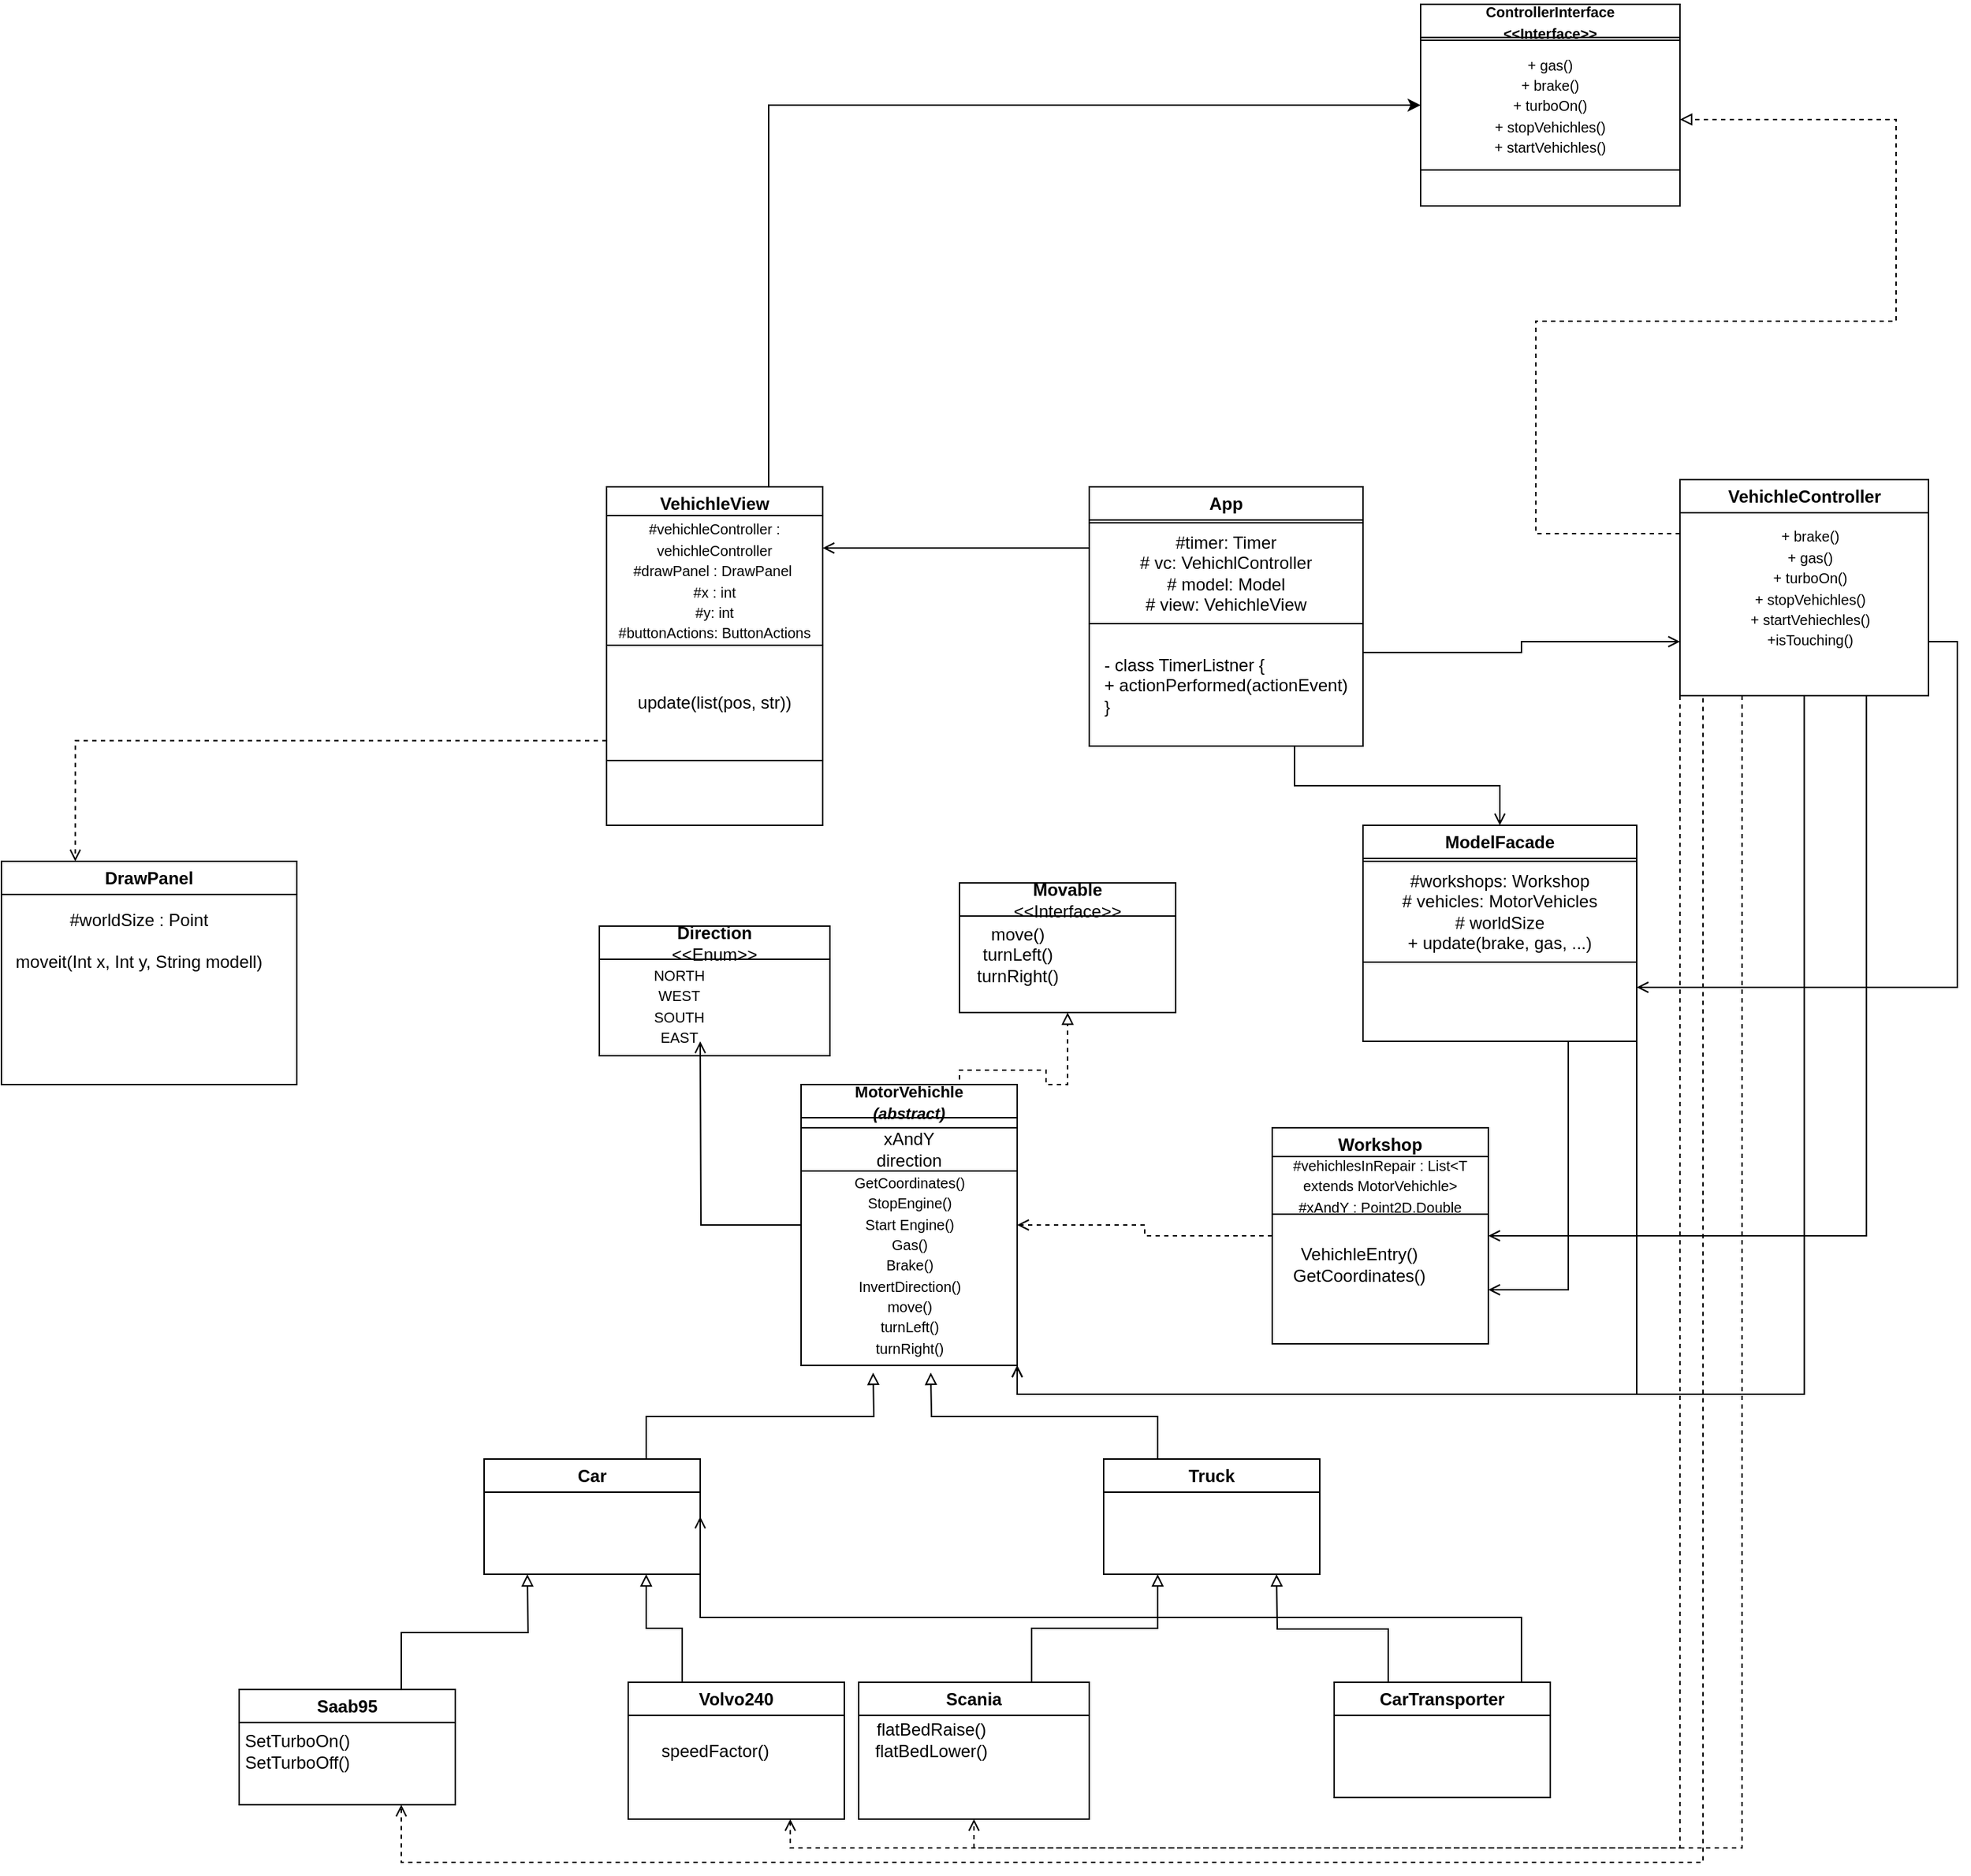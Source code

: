 <mxfile version="26.0.16">
  <diagram name="Sida-1" id="O3aQNMsKOw8vMfohSHEY">
    <mxGraphModel dx="2216" dy="1922" grid="1" gridSize="10" guides="1" tooltips="1" connect="1" arrows="1" fold="1" page="1" pageScale="1" pageWidth="827" pageHeight="1169" math="0" shadow="0">
      <root>
        <mxCell id="0" />
        <mxCell id="1" parent="0" />
        <mxCell id="-qv5VdQHlMRKxFQB7tNi-53" style="edgeStyle=orthogonalEdgeStyle;rounded=0;orthogonalLoop=1;jettySize=auto;html=1;exitX=0.75;exitY=1;exitDx=0;exitDy=0;entryX=1;entryY=0.5;entryDx=0;entryDy=0;endArrow=open;endFill=0;" parent="1" source="-qv5VdQHlMRKxFQB7tNi-2" target="-qv5VdQHlMRKxFQB7tNi-22" edge="1">
          <mxGeometry relative="1" as="geometry" />
        </mxCell>
        <mxCell id="NNkbsPLbsyEdoEFeL6_e-37" style="edgeStyle=orthogonalEdgeStyle;rounded=0;orthogonalLoop=1;jettySize=auto;html=1;exitX=0;exitY=1;exitDx=0;exitDy=0;entryX=0.5;entryY=1;entryDx=0;entryDy=0;dashed=1;endArrow=open;endFill=0;" parent="1" source="-qv5VdQHlMRKxFQB7tNi-2" target="-qv5VdQHlMRKxFQB7tNi-17" edge="1">
          <mxGeometry relative="1" as="geometry" />
        </mxCell>
        <mxCell id="NNkbsPLbsyEdoEFeL6_e-38" style="edgeStyle=orthogonalEdgeStyle;rounded=0;orthogonalLoop=1;jettySize=auto;html=1;exitX=0.25;exitY=1;exitDx=0;exitDy=0;entryX=0.75;entryY=1;entryDx=0;entryDy=0;dashed=1;endArrow=open;endFill=0;" parent="1" source="-qv5VdQHlMRKxFQB7tNi-2" target="-qv5VdQHlMRKxFQB7tNi-21" edge="1">
          <mxGeometry relative="1" as="geometry" />
        </mxCell>
        <mxCell id="NNkbsPLbsyEdoEFeL6_e-39" style="edgeStyle=orthogonalEdgeStyle;rounded=0;orthogonalLoop=1;jettySize=auto;html=1;exitX=0.5;exitY=1;exitDx=0;exitDy=0;entryX=0.75;entryY=1;entryDx=0;entryDy=0;dashed=1;endArrow=open;endFill=0;" parent="1" source="-qv5VdQHlMRKxFQB7tNi-2" target="-qv5VdQHlMRKxFQB7tNi-16" edge="1">
          <mxGeometry relative="1" as="geometry">
            <Array as="points">
              <mxPoint x="976" y="360" />
              <mxPoint x="73" y="360" />
            </Array>
          </mxGeometry>
        </mxCell>
        <mxCell id="NNkbsPLbsyEdoEFeL6_e-60" style="edgeStyle=orthogonalEdgeStyle;rounded=0;orthogonalLoop=1;jettySize=auto;html=1;exitX=0.5;exitY=1;exitDx=0;exitDy=0;entryX=1;entryY=1;entryDx=0;entryDy=0;endArrow=open;endFill=0;" parent="1" source="-qv5VdQHlMRKxFQB7tNi-2" target="-qv5VdQHlMRKxFQB7tNi-14" edge="1">
          <mxGeometry relative="1" as="geometry" />
        </mxCell>
        <mxCell id="L-3kuZEGTOur48hbd4_l-1" style="edgeStyle=orthogonalEdgeStyle;rounded=0;orthogonalLoop=1;jettySize=auto;html=1;exitX=1;exitY=0.75;exitDx=0;exitDy=0;entryX=1;entryY=0.75;entryDx=0;entryDy=0;endArrow=open;endFill=0;" edge="1" parent="1" source="-qv5VdQHlMRKxFQB7tNi-2" target="NNkbsPLbsyEdoEFeL6_e-69">
          <mxGeometry relative="1" as="geometry" />
        </mxCell>
        <mxCell id="-qv5VdQHlMRKxFQB7tNi-2" value="VehichleController" style="swimlane;whiteSpace=wrap;html=1;startSize=23;" parent="1" vertex="1">
          <mxGeometry x="960" y="-600" width="172.5" height="150" as="geometry" />
        </mxCell>
        <mxCell id="Wj8mXEGhw6E6jay1LkoU-9" value="&lt;font size=&quot;1&quot;&gt;+ brake()&lt;/font&gt;&lt;div&gt;&lt;font size=&quot;1&quot;&gt;+ gas()&lt;/font&gt;&lt;/div&gt;&lt;div&gt;&lt;font size=&quot;1&quot;&gt;+ turboOn()&lt;/font&gt;&lt;/div&gt;&lt;div&gt;&lt;font size=&quot;1&quot;&gt;+ stopVehichles()&lt;/font&gt;&lt;/div&gt;&lt;div&gt;&lt;font size=&quot;1&quot;&gt;+ startVehiechles()&lt;/font&gt;&lt;/div&gt;&lt;div&gt;&lt;font size=&quot;1&quot;&gt;+isTouching()&lt;/font&gt;&lt;/div&gt;" style="text;html=1;align=center;verticalAlign=middle;resizable=0;points=[];autosize=1;strokeColor=none;fillColor=none;" parent="-qv5VdQHlMRKxFQB7tNi-2" vertex="1">
          <mxGeometry x="35" y="25" width="110" height="100" as="geometry" />
        </mxCell>
        <mxCell id="-qv5VdQHlMRKxFQB7tNi-4" value="DrawP&lt;span style=&quot;background-color: transparent; color: light-dark(rgb(0, 0, 0), rgb(255, 255, 255));&quot;&gt;anel&lt;/span&gt;" style="swimlane;whiteSpace=wrap;html=1;startSize=23;" parent="1" vertex="1">
          <mxGeometry x="-205" y="-335" width="205" height="155" as="geometry" />
        </mxCell>
        <mxCell id="Wj8mXEGhw6E6jay1LkoU-16" value="&lt;div&gt;&lt;span style=&quot;background-color: transparent; color: light-dark(rgb(0, 0, 0), rgb(255, 255, 255));&quot;&gt;#worldSize : Point&lt;/span&gt;&lt;/div&gt;&lt;div&gt;&lt;span style=&quot;background-color: transparent; color: light-dark(rgb(0, 0, 0), rgb(255, 255, 255));&quot;&gt;&lt;br&gt;&lt;/span&gt;&lt;/div&gt;&lt;div&gt;&lt;span style=&quot;background-color: transparent; color: light-dark(rgb(0, 0, 0), rgb(255, 255, 255));&quot;&gt;moveit(Int x, Int y, String modell)&lt;/span&gt;&lt;/div&gt;" style="text;html=1;align=center;verticalAlign=middle;resizable=0;points=[];autosize=1;strokeColor=none;fillColor=none;" parent="-qv5VdQHlMRKxFQB7tNi-4" vertex="1">
          <mxGeometry y="25" width="190" height="60" as="geometry" />
        </mxCell>
        <mxCell id="-qv5VdQHlMRKxFQB7tNi-29" style="edgeStyle=orthogonalEdgeStyle;rounded=0;orthogonalLoop=1;jettySize=auto;html=1;exitX=0.75;exitY=0;exitDx=0;exitDy=0;endArrow=block;endFill=0;" parent="1" source="-qv5VdQHlMRKxFQB7tNi-5" edge="1">
          <mxGeometry relative="1" as="geometry">
            <mxPoint x="400" y="20" as="targetPoint" />
          </mxGeometry>
        </mxCell>
        <mxCell id="-qv5VdQHlMRKxFQB7tNi-5" value="Car" style="swimlane;whiteSpace=wrap;html=1;" parent="1" vertex="1">
          <mxGeometry x="130" y="80" width="150" height="80" as="geometry" />
        </mxCell>
        <mxCell id="-qv5VdQHlMRKxFQB7tNi-13" value="Direction&lt;div&gt;&lt;span style=&quot;font-weight: 400; text-wrap-mode: nowrap;&quot;&gt;&amp;lt;&amp;lt;Enum&amp;gt;&amp;gt;&lt;/span&gt;&lt;/div&gt;" style="swimlane;whiteSpace=wrap;html=1;" parent="1" vertex="1">
          <mxGeometry x="210" y="-290" width="160" height="90" as="geometry" />
        </mxCell>
        <mxCell id="rI27XSCHGnwgt4RzRacL-2" value="&lt;font style=&quot;font-size: 10px;&quot;&gt;NORTH&lt;/font&gt;&lt;div&gt;&lt;font style=&quot;font-size: 10px;&quot;&gt;WEST&lt;br&gt;SOUTH&lt;br&gt;EAST&lt;/font&gt;&lt;/div&gt;" style="text;html=1;align=center;verticalAlign=middle;resizable=0;points=[];autosize=1;strokeColor=none;fillColor=none;" parent="-qv5VdQHlMRKxFQB7tNi-13" vertex="1">
          <mxGeometry x="25" y="20" width="60" height="70" as="geometry" />
        </mxCell>
        <mxCell id="-qv5VdQHlMRKxFQB7tNi-36" style="edgeStyle=orthogonalEdgeStyle;rounded=0;orthogonalLoop=1;jettySize=auto;html=1;curved=0;endArrow=open;endFill=0;" parent="1" source="-qv5VdQHlMRKxFQB7tNi-14" edge="1">
          <mxGeometry relative="1" as="geometry">
            <mxPoint x="280" y="-210" as="targetPoint" />
          </mxGeometry>
        </mxCell>
        <mxCell id="-qv5VdQHlMRKxFQB7tNi-43" style="edgeStyle=orthogonalEdgeStyle;rounded=0;orthogonalLoop=1;jettySize=auto;html=1;exitX=0.75;exitY=0;exitDx=0;exitDy=0;entryX=0.5;entryY=1;entryDx=0;entryDy=0;endArrow=block;endFill=0;dashed=1;" parent="1" source="-qv5VdQHlMRKxFQB7tNi-14" target="-qv5VdQHlMRKxFQB7tNi-15" edge="1">
          <mxGeometry relative="1" as="geometry">
            <Array as="points">
              <mxPoint x="460" y="-180" />
              <mxPoint x="460" y="-190" />
              <mxPoint x="520" y="-190" />
              <mxPoint x="520" y="-180" />
              <mxPoint x="535" y="-180" />
            </Array>
          </mxGeometry>
        </mxCell>
        <mxCell id="-qv5VdQHlMRKxFQB7tNi-14" value="&lt;font style=&quot;font-size: 11px;&quot;&gt;MotorVehichle&lt;/font&gt;&lt;div&gt;&lt;font style=&quot;font-size: 11px;&quot;&gt;&lt;i&gt;(abstract)&lt;/i&gt;&lt;/font&gt;&lt;/div&gt;" style="swimlane;whiteSpace=wrap;html=1;" parent="1" vertex="1">
          <mxGeometry x="350" y="-180" width="150" height="195" as="geometry" />
        </mxCell>
        <mxCell id="-qv5VdQHlMRKxFQB7tNi-26" value="&lt;font style=&quot;font-size: 10px;&quot;&gt;GetCoordinates()&lt;/font&gt;&lt;div&gt;&lt;font style=&quot;font-size: 10px;&quot;&gt;StopEngine()&lt;/font&gt;&lt;/div&gt;&lt;div&gt;&lt;font style=&quot;font-size: 10px;&quot;&gt;Start Engine()&lt;/font&gt;&lt;/div&gt;&lt;div&gt;&lt;font style=&quot;font-size: 10px;&quot;&gt;Gas()&lt;/font&gt;&lt;/div&gt;&lt;div&gt;&lt;font style=&quot;font-size: 10px;&quot;&gt;Brake()&lt;/font&gt;&lt;/div&gt;&lt;div&gt;&lt;font style=&quot;font-size: 10px;&quot;&gt;InvertDirection()&lt;/font&gt;&lt;/div&gt;&lt;div&gt;&lt;font style=&quot;font-size: 10px;&quot;&gt;move()&lt;/font&gt;&lt;/div&gt;&lt;div&gt;&lt;font style=&quot;font-size: 10px;&quot;&gt;turnLeft()&lt;/font&gt;&lt;/div&gt;&lt;div&gt;&lt;font style=&quot;font-size: 10px;&quot;&gt;turnRight()&lt;/font&gt;&lt;/div&gt;" style="text;html=1;align=center;verticalAlign=middle;resizable=0;points=[];autosize=1;strokeColor=none;fillColor=none;" parent="-qv5VdQHlMRKxFQB7tNi-14" vertex="1">
          <mxGeometry x="25" y="55" width="100" height="140" as="geometry" />
        </mxCell>
        <mxCell id="Wj8mXEGhw6E6jay1LkoU-3" value="xAndY&lt;div&gt;direction&lt;/div&gt;" style="rounded=0;whiteSpace=wrap;html=1;" parent="-qv5VdQHlMRKxFQB7tNi-14" vertex="1">
          <mxGeometry y="30" width="150" height="30" as="geometry" />
        </mxCell>
        <mxCell id="-qv5VdQHlMRKxFQB7tNi-15" value="Movable&lt;div&gt;&lt;span style=&quot;font-weight: 400; text-wrap-mode: nowrap;&quot;&gt;&amp;lt;&amp;lt;Interface&amp;gt;&amp;gt;&lt;/span&gt;&lt;/div&gt;" style="swimlane;whiteSpace=wrap;html=1;startSize=23;" parent="1" vertex="1">
          <mxGeometry x="460" y="-320" width="150" height="90" as="geometry" />
        </mxCell>
        <mxCell id="rI27XSCHGnwgt4RzRacL-1" value="move()&lt;div&gt;turnLeft()&lt;/div&gt;&lt;div&gt;turnRight()&lt;/div&gt;" style="text;html=1;align=center;verticalAlign=middle;resizable=0;points=[];autosize=1;strokeColor=none;fillColor=none;" parent="-qv5VdQHlMRKxFQB7tNi-15" vertex="1">
          <mxGeometry y="20" width="80" height="60" as="geometry" />
        </mxCell>
        <mxCell id="-qv5VdQHlMRKxFQB7tNi-31" style="edgeStyle=orthogonalEdgeStyle;rounded=0;orthogonalLoop=1;jettySize=auto;html=1;exitX=0.75;exitY=0;exitDx=0;exitDy=0;endArrow=block;endFill=0;" parent="1" source="-qv5VdQHlMRKxFQB7tNi-16" edge="1">
          <mxGeometry relative="1" as="geometry">
            <mxPoint x="160" y="160" as="targetPoint" />
          </mxGeometry>
        </mxCell>
        <mxCell id="-qv5VdQHlMRKxFQB7tNi-16" value="Saab95" style="swimlane;whiteSpace=wrap;html=1;" parent="1" vertex="1">
          <mxGeometry x="-40" y="240" width="150" height="80" as="geometry" />
        </mxCell>
        <mxCell id="Wj8mXEGhw6E6jay1LkoU-4" value="SetTurboOn()&lt;div&gt;SetTurboOff()&lt;/div&gt;" style="text;html=1;align=center;verticalAlign=middle;resizable=0;points=[];autosize=1;strokeColor=none;fillColor=none;" parent="-qv5VdQHlMRKxFQB7tNi-16" vertex="1">
          <mxGeometry x="-10" y="22.5" width="100" height="40" as="geometry" />
        </mxCell>
        <mxCell id="-qv5VdQHlMRKxFQB7tNi-33" style="edgeStyle=orthogonalEdgeStyle;rounded=0;orthogonalLoop=1;jettySize=auto;html=1;exitX=0.75;exitY=0;exitDx=0;exitDy=0;entryX=0.25;entryY=1;entryDx=0;entryDy=0;endArrow=block;endFill=0;" parent="1" source="-qv5VdQHlMRKxFQB7tNi-17" target="-qv5VdQHlMRKxFQB7tNi-19" edge="1">
          <mxGeometry relative="1" as="geometry" />
        </mxCell>
        <mxCell id="-qv5VdQHlMRKxFQB7tNi-17" value="Scania" style="swimlane;whiteSpace=wrap;html=1;startSize=23;" parent="1" vertex="1">
          <mxGeometry x="390" y="235" width="160" height="95" as="geometry" />
        </mxCell>
        <mxCell id="Wj8mXEGhw6E6jay1LkoU-19" value="flatBedRaise()&lt;div&gt;flatBedLower()&lt;/div&gt;" style="text;html=1;align=center;verticalAlign=middle;resizable=0;points=[];autosize=1;strokeColor=none;fillColor=none;" parent="-qv5VdQHlMRKxFQB7tNi-17" vertex="1">
          <mxGeometry y="20" width="100" height="40" as="geometry" />
        </mxCell>
        <mxCell id="-qv5VdQHlMRKxFQB7tNi-30" style="edgeStyle=orthogonalEdgeStyle;rounded=0;orthogonalLoop=1;jettySize=auto;html=1;exitX=0.25;exitY=0;exitDx=0;exitDy=0;endArrow=block;endFill=0;" parent="1" source="-qv5VdQHlMRKxFQB7tNi-19" edge="1">
          <mxGeometry relative="1" as="geometry">
            <mxPoint x="440" y="20" as="targetPoint" />
          </mxGeometry>
        </mxCell>
        <mxCell id="-qv5VdQHlMRKxFQB7tNi-19" value="Truck" style="swimlane;whiteSpace=wrap;html=1;" parent="1" vertex="1">
          <mxGeometry x="560" y="80" width="150" height="80" as="geometry" />
        </mxCell>
        <mxCell id="-qv5VdQHlMRKxFQB7tNi-56" style="edgeStyle=orthogonalEdgeStyle;rounded=0;orthogonalLoop=1;jettySize=auto;html=1;exitX=0;exitY=0.75;exitDx=0;exitDy=0;entryX=0.25;entryY=0;entryDx=0;entryDy=0;dashed=1;endArrow=open;endFill=0;" parent="1" source="-qv5VdQHlMRKxFQB7tNi-20" target="-qv5VdQHlMRKxFQB7tNi-4" edge="1">
          <mxGeometry relative="1" as="geometry" />
        </mxCell>
        <mxCell id="8jppGth4sMLagRDkNAll-6" style="edgeStyle=orthogonalEdgeStyle;rounded=0;orthogonalLoop=1;jettySize=auto;html=1;exitX=0.75;exitY=0;exitDx=0;exitDy=0;entryX=0;entryY=0.5;entryDx=0;entryDy=0;" parent="1" source="-qv5VdQHlMRKxFQB7tNi-20" target="NNkbsPLbsyEdoEFeL6_e-2" edge="1">
          <mxGeometry relative="1" as="geometry" />
        </mxCell>
        <mxCell id="-qv5VdQHlMRKxFQB7tNi-20" value="VehichleView" style="swimlane;whiteSpace=wrap;html=1;" parent="1" vertex="1">
          <mxGeometry x="215" y="-595" width="150" height="235" as="geometry" />
        </mxCell>
        <mxCell id="Wj8mXEGhw6E6jay1LkoU-14" value="&lt;font style=&quot;font-size: 10px;&quot;&gt;#vehichleController : vehichleController&lt;/font&gt;&lt;div&gt;&lt;font style=&quot;font-size: 10px;&quot;&gt;#drawPanel : DrawPanel&amp;nbsp;&lt;/font&gt;&lt;/div&gt;&lt;div&gt;&lt;font style=&quot;font-size: 10px;&quot;&gt;#x : int&lt;/font&gt;&lt;/div&gt;&lt;div&gt;&lt;font style=&quot;font-size: 10px;&quot;&gt;#y: int&lt;/font&gt;&lt;/div&gt;&lt;div&gt;&lt;font style=&quot;font-size: 10px;&quot;&gt;#buttonActions: ButtonActions&lt;/font&gt;&lt;/div&gt;" style="rounded=0;whiteSpace=wrap;html=1;" parent="-qv5VdQHlMRKxFQB7tNi-20" vertex="1">
          <mxGeometry y="20" width="150" height="90" as="geometry" />
        </mxCell>
        <mxCell id="NNkbsPLbsyEdoEFeL6_e-6" value="&lt;span style=&quot;text-align: left;&quot;&gt;update(list(pos, str))&lt;/span&gt;" style="rounded=0;whiteSpace=wrap;html=1;" parent="-qv5VdQHlMRKxFQB7tNi-20" vertex="1">
          <mxGeometry y="110" width="150" height="80" as="geometry" />
        </mxCell>
        <mxCell id="-qv5VdQHlMRKxFQB7tNi-32" style="edgeStyle=orthogonalEdgeStyle;rounded=0;orthogonalLoop=1;jettySize=auto;html=1;exitX=0.25;exitY=0;exitDx=0;exitDy=0;entryX=0.75;entryY=1;entryDx=0;entryDy=0;endArrow=block;endFill=0;" parent="1" source="-qv5VdQHlMRKxFQB7tNi-21" target="-qv5VdQHlMRKxFQB7tNi-5" edge="1">
          <mxGeometry relative="1" as="geometry" />
        </mxCell>
        <mxCell id="-qv5VdQHlMRKxFQB7tNi-21" value="Volvo240" style="swimlane;whiteSpace=wrap;html=1;" parent="1" vertex="1">
          <mxGeometry x="230" y="235" width="150" height="95" as="geometry" />
        </mxCell>
        <mxCell id="Wj8mXEGhw6E6jay1LkoU-18" value="speedFactor()" style="text;html=1;align=center;verticalAlign=middle;resizable=0;points=[];autosize=1;strokeColor=none;fillColor=none;" parent="-qv5VdQHlMRKxFQB7tNi-21" vertex="1">
          <mxGeometry x="10" y="32.5" width="100" height="30" as="geometry" />
        </mxCell>
        <mxCell id="-qv5VdQHlMRKxFQB7tNi-37" style="edgeStyle=orthogonalEdgeStyle;rounded=0;orthogonalLoop=1;jettySize=auto;html=1;exitX=0;exitY=0.5;exitDx=0;exitDy=0;entryX=1;entryY=0.5;entryDx=0;entryDy=0;endArrow=open;endFill=0;dashed=1;" parent="1" source="-qv5VdQHlMRKxFQB7tNi-22" target="-qv5VdQHlMRKxFQB7tNi-14" edge="1">
          <mxGeometry relative="1" as="geometry" />
        </mxCell>
        <mxCell id="-qv5VdQHlMRKxFQB7tNi-22" value="Workshop" style="swimlane;whiteSpace=wrap;html=1;" parent="1" vertex="1">
          <mxGeometry x="677" y="-150" width="150" height="150" as="geometry" />
        </mxCell>
        <mxCell id="Wj8mXEGhw6E6jay1LkoU-10" value="VehichleEntry()&lt;div&gt;GetCoordinates()&lt;/div&gt;" style="text;html=1;align=center;verticalAlign=middle;resizable=0;points=[];autosize=1;strokeColor=none;fillColor=none;" parent="-qv5VdQHlMRKxFQB7tNi-22" vertex="1">
          <mxGeometry y="75" width="120" height="40" as="geometry" />
        </mxCell>
        <mxCell id="Wj8mXEGhw6E6jay1LkoU-11" value="&lt;font style=&quot;font-size: 10px;&quot;&gt;#vehichlesInRepair : List&amp;lt;T extends MotorVehichle&amp;gt;&lt;/font&gt;&lt;div&gt;&lt;font style=&quot;font-size: 10px;&quot;&gt;#xAndY : Point2D.Double&lt;/font&gt;&lt;/div&gt;" style="rounded=0;whiteSpace=wrap;html=1;" parent="-qv5VdQHlMRKxFQB7tNi-22" vertex="1">
          <mxGeometry y="20" width="150" height="40" as="geometry" />
        </mxCell>
        <mxCell id="-qv5VdQHlMRKxFQB7tNi-34" style="edgeStyle=orthogonalEdgeStyle;rounded=0;orthogonalLoop=1;jettySize=auto;html=1;exitX=0.25;exitY=0;exitDx=0;exitDy=0;endArrow=block;endFill=0;" parent="1" source="-qv5VdQHlMRKxFQB7tNi-24" edge="1">
          <mxGeometry relative="1" as="geometry">
            <mxPoint x="680" y="160" as="targetPoint" />
          </mxGeometry>
        </mxCell>
        <mxCell id="Wj8mXEGhw6E6jay1LkoU-20" style="edgeStyle=orthogonalEdgeStyle;rounded=0;orthogonalLoop=1;jettySize=auto;html=1;exitX=0.75;exitY=0;exitDx=0;exitDy=0;entryX=1;entryY=0.5;entryDx=0;entryDy=0;endArrow=open;endFill=0;" parent="1" source="-qv5VdQHlMRKxFQB7tNi-24" target="-qv5VdQHlMRKxFQB7tNi-5" edge="1">
          <mxGeometry relative="1" as="geometry">
            <Array as="points">
              <mxPoint x="850" y="235" />
              <mxPoint x="850" y="190" />
              <mxPoint x="280" y="190" />
            </Array>
          </mxGeometry>
        </mxCell>
        <mxCell id="-qv5VdQHlMRKxFQB7tNi-24" value="CarTransporter" style="swimlane;whiteSpace=wrap;html=1;startSize=23;" parent="1" vertex="1">
          <mxGeometry x="720" y="235" width="150" height="80" as="geometry" />
        </mxCell>
        <mxCell id="NNkbsPLbsyEdoEFeL6_e-1" value="&lt;font style=&quot;font-size: 10px;&quot;&gt;ControllerInterface&lt;/font&gt;&lt;div&gt;&lt;font style=&quot;font-size: 10px;&quot;&gt;&amp;lt;&amp;lt;Interface&amp;gt;&amp;gt;&lt;/font&gt;&lt;/div&gt;" style="swimlane;whiteSpace=wrap;html=1;" parent="1" vertex="1">
          <mxGeometry x="780" y="-930" width="180" height="140" as="geometry" />
        </mxCell>
        <mxCell id="NNkbsPLbsyEdoEFeL6_e-2" value="&lt;font style=&quot;font-size: 10px;&quot;&gt;+ gas()&lt;/font&gt;&lt;div&gt;&lt;font style=&quot;font-size: 10px;&quot;&gt;+ brake()&lt;/font&gt;&lt;/div&gt;&lt;div&gt;&lt;font style=&quot;font-size: 10px;&quot;&gt;+ turboOn()&lt;/font&gt;&lt;/div&gt;&lt;div&gt;&lt;font style=&quot;font-size: 10px;&quot;&gt;+ stopVehichles()&lt;/font&gt;&lt;/div&gt;&lt;div&gt;&lt;font style=&quot;font-size: 10px;&quot;&gt;+ startVehichles()&lt;/font&gt;&lt;/div&gt;" style="rounded=0;whiteSpace=wrap;html=1;" parent="NNkbsPLbsyEdoEFeL6_e-1" vertex="1">
          <mxGeometry y="25" width="180" height="90" as="geometry" />
        </mxCell>
        <mxCell id="NNkbsPLbsyEdoEFeL6_e-4" style="edgeStyle=orthogonalEdgeStyle;rounded=0;orthogonalLoop=1;jettySize=auto;html=1;exitX=0;exitY=0.25;exitDx=0;exitDy=0;entryX=1;entryY=0.611;entryDx=0;entryDy=0;entryPerimeter=0;endArrow=block;endFill=0;dashed=1;" parent="1" source="-qv5VdQHlMRKxFQB7tNi-2" target="NNkbsPLbsyEdoEFeL6_e-2" edge="1">
          <mxGeometry relative="1" as="geometry">
            <Array as="points">
              <mxPoint x="860" y="-563" />
              <mxPoint x="860" y="-710" />
              <mxPoint x="1110" y="-710" />
              <mxPoint x="1110" y="-850" />
            </Array>
          </mxGeometry>
        </mxCell>
        <mxCell id="NNkbsPLbsyEdoEFeL6_e-26" value="App" style="swimlane;whiteSpace=wrap;html=1;" parent="1" vertex="1">
          <mxGeometry x="550" y="-595" width="190" height="180" as="geometry" />
        </mxCell>
        <mxCell id="NNkbsPLbsyEdoEFeL6_e-28" value="&lt;div style=&quot;text-align: left;&quot;&gt;- class TimerListner {&lt;/div&gt;&lt;div style=&quot;text-align: left;&quot;&gt;&lt;span style=&quot;background-color: transparent; color: light-dark(rgb(0, 0, 0), rgb(255, 255, 255));&quot;&gt;+ actionPerformed(actionEvent)&lt;/span&gt;&lt;/div&gt;&lt;div style=&quot;text-align: left;&quot;&gt;&lt;span style=&quot;background-color: transparent; color: light-dark(rgb(0, 0, 0), rgb(255, 255, 255));&quot;&gt;}&lt;/span&gt;&lt;/div&gt;" style="rounded=0;whiteSpace=wrap;html=1;" parent="NNkbsPLbsyEdoEFeL6_e-26" vertex="1">
          <mxGeometry y="95" width="190" height="85" as="geometry" />
        </mxCell>
        <mxCell id="NNkbsPLbsyEdoEFeL6_e-29" style="edgeStyle=orthogonalEdgeStyle;rounded=0;orthogonalLoop=1;jettySize=auto;html=1;exitX=0;exitY=0.25;exitDx=0;exitDy=0;entryX=1;entryY=0.25;entryDx=0;entryDy=0;endArrow=open;endFill=0;" parent="1" source="NNkbsPLbsyEdoEFeL6_e-27" target="Wj8mXEGhw6E6jay1LkoU-14" edge="1">
          <mxGeometry relative="1" as="geometry" />
        </mxCell>
        <mxCell id="NNkbsPLbsyEdoEFeL6_e-33" style="edgeStyle=orthogonalEdgeStyle;rounded=0;orthogonalLoop=1;jettySize=auto;html=1;exitX=1;exitY=1;exitDx=0;exitDy=0;entryX=0;entryY=0.75;entryDx=0;entryDy=0;endArrow=open;endFill=0;" parent="1" source="NNkbsPLbsyEdoEFeL6_e-27" target="-qv5VdQHlMRKxFQB7tNi-2" edge="1">
          <mxGeometry relative="1" as="geometry" />
        </mxCell>
        <mxCell id="NNkbsPLbsyEdoEFeL6_e-27" value="#timer: Timer&lt;div&gt;# vc: VehichlController&lt;/div&gt;&lt;div&gt;# model: Model&lt;/div&gt;&lt;div&gt;# view: VehichleView&lt;/div&gt;" style="rounded=0;whiteSpace=wrap;html=1;" parent="1" vertex="1">
          <mxGeometry x="550" y="-570" width="190" height="70" as="geometry" />
        </mxCell>
        <mxCell id="NNkbsPLbsyEdoEFeL6_e-68" style="edgeStyle=orthogonalEdgeStyle;rounded=0;orthogonalLoop=1;jettySize=auto;html=1;exitX=0.75;exitY=1;exitDx=0;exitDy=0;endArrow=open;endFill=0;" parent="1" source="NNkbsPLbsyEdoEFeL6_e-26" target="NNkbsPLbsyEdoEFeL6_e-69" edge="1">
          <mxGeometry relative="1" as="geometry">
            <mxPoint x="810.89" y="-370.945" as="targetPoint" />
          </mxGeometry>
        </mxCell>
        <mxCell id="NNkbsPLbsyEdoEFeL6_e-71" style="edgeStyle=orthogonalEdgeStyle;rounded=0;orthogonalLoop=1;jettySize=auto;html=1;exitX=1;exitY=1;exitDx=0;exitDy=0;entryX=1;entryY=1;entryDx=0;entryDy=0;endArrow=open;endFill=0;" parent="1" source="NNkbsPLbsyEdoEFeL6_e-69" target="-qv5VdQHlMRKxFQB7tNi-14" edge="1">
          <mxGeometry relative="1" as="geometry" />
        </mxCell>
        <mxCell id="NNkbsPLbsyEdoEFeL6_e-72" style="edgeStyle=orthogonalEdgeStyle;rounded=0;orthogonalLoop=1;jettySize=auto;html=1;exitX=0.75;exitY=1;exitDx=0;exitDy=0;entryX=1;entryY=0.75;entryDx=0;entryDy=0;endArrow=open;endFill=0;" parent="1" source="NNkbsPLbsyEdoEFeL6_e-69" target="-qv5VdQHlMRKxFQB7tNi-22" edge="1">
          <mxGeometry relative="1" as="geometry" />
        </mxCell>
        <mxCell id="NNkbsPLbsyEdoEFeL6_e-69" value="ModelFacade" style="swimlane;whiteSpace=wrap;html=1;" parent="1" vertex="1">
          <mxGeometry x="740" y="-360" width="190" height="150" as="geometry" />
        </mxCell>
        <mxCell id="NNkbsPLbsyEdoEFeL6_e-75" value="#workshops: Workshop&lt;div&gt;# vehicles: MotorVehicles&lt;/div&gt;&lt;div&gt;# worldSize&lt;/div&gt;&lt;div&gt;+ update(brake, gas, ...)&lt;/div&gt;" style="rounded=0;whiteSpace=wrap;html=1;" parent="NNkbsPLbsyEdoEFeL6_e-69" vertex="1">
          <mxGeometry y="25" width="190" height="70" as="geometry" />
        </mxCell>
      </root>
    </mxGraphModel>
  </diagram>
</mxfile>

